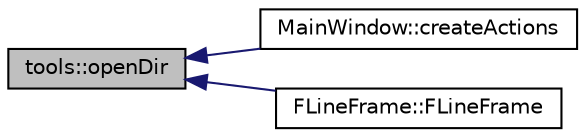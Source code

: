 digraph "tools::openDir"
{
 // INTERACTIVE_SVG=YES
  edge [fontname="Helvetica",fontsize="10",labelfontname="Helvetica",labelfontsize="10"];
  node [fontname="Helvetica",fontsize="10",shape=record];
  rankdir="LR";
  Node86 [label="tools::openDir",height=0.2,width=0.4,color="black", fillcolor="grey75", style="filled", fontcolor="black"];
  Node86 -> Node87 [dir="back",color="midnightblue",fontsize="10",style="solid",fontname="Helvetica"];
  Node87 [label="MainWindow::createActions",height=0.2,width=0.4,color="black", fillcolor="white", style="filled",URL="$class_main_window.html#a62cd8712fb41a754298f6f60eead2cb0",tooltip="Crée les actions correspondant aux entrées des menus et barre d&#39;outils. "];
  Node86 -> Node88 [dir="back",color="midnightblue",fontsize="10",style="solid",fontname="Helvetica"];
  Node88 [label="FLineFrame::FLineFrame",height=0.2,width=0.4,color="black", fillcolor="white", style="filled",URL="$class_f_line_frame.html#a3ec64f9f592820ec86024f7cdf88a578"];
}
